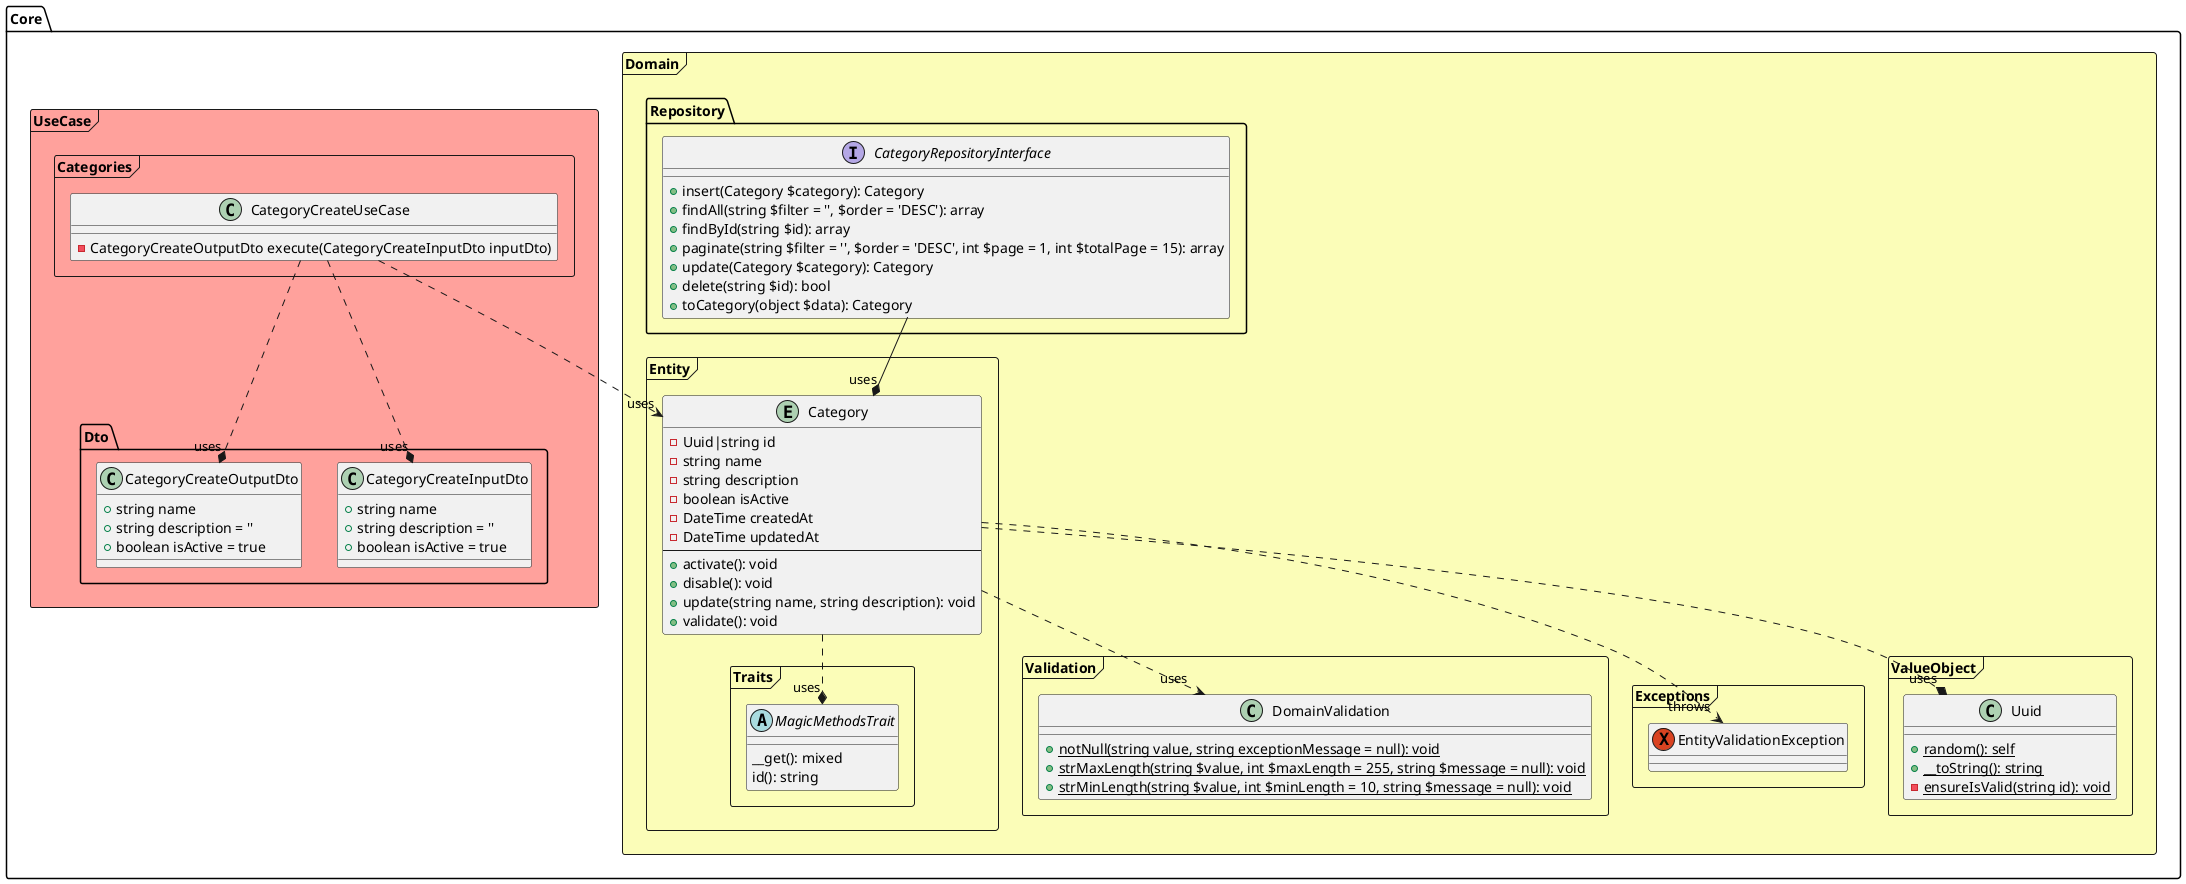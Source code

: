 @startuml Diagrama de Classe

' cores amarelo #fbfdb8 , vermelho #ffa19c, verde #a3fcb9, azul #a7d7d7
package "Core" {
    package "Domain" <<Frame>> #fbfdb8 {
        package "Validation" <<Frame>> {
            class DomainValidation {
                + {static} notNull(string value, string exceptionMessage = null): void
                + {static} strMaxLength(string $value, int $maxLength = 255, string $message = null): void
                + {static} strMinLength(string $value, int $minLength = 10, string $message = null): void
            }
        }

        package "Exceptions" <<Frame>> {
            exception EntityValidationException {

            }
        }

        package "ValueObject" <<Frame>>{
            class Uuid {
                + {static} random(): self
                + {static} __toString(): string
                - {static} ensureIsValid(string id): void
            }
        }

        package "Repository" {
            interface CategoryRepositoryInterface {
                + insert(Category $category): Category
                + findAll(string $filter = '', $order = 'DESC'): array
                + findById(string $id): array
                + paginate(string $filter = '', $order = 'DESC', int $page = 1, int $totalPage = 15): array
                + update(Category $category): Category
                + delete(string $id): bool
                + toCategory(object $data): Category
            }
        }
        
        package "Entity" <<Frame>>{
            ' - private #protected +public ~package private

            package "Traits" <<Frame>>{
                abstract class MagicMethodsTrait {
                    __get(): mixed
                    id(): string
                }
            }

            Entity Category {
                - Uuid|string id
                - string name
                - string description
                - boolean isActive
                - DateTime createdAt
                - DateTime updatedAt
                ---
                + activate(): void
                + disable(): void
                + update(string name, string description): void
                + validate(): void
            }
        }
    }

    package "UseCase" <<Frame>> #ffa19c {
        package "Dto" {
            class CategoryCreateInputDto {
                + string name
                + string description = ''
                + boolean isActive = true
            }

            class CategoryCreateOutputDto {
                + string name
                + string description = ''
                + boolean isActive = true
            }
        }
    
        package "Categories" <<Frame>> {
            class CategoryCreateUseCase {
                 - CategoryCreateOutputDto execute(CategoryCreateInputDto inputDto)
            }
        }
    }

}

' Entity Category
Category ..* "uses" MagicMethodsTrait
Category ..> "uses" DomainValidation
Category ..* "uses" Uuid
CategoryRepositoryInterface --* "uses" Category
Category ..> "throws" EntityValidationException

' UseCase CategoryCreateUseCase
CategoryCreateUseCase ..> "uses" Category
CategoryCreateUseCase ..* "uses" CategoryCreateInputDto
CategoryCreateUseCase ..* "uses" CategoryCreateOutputDto
@enduml